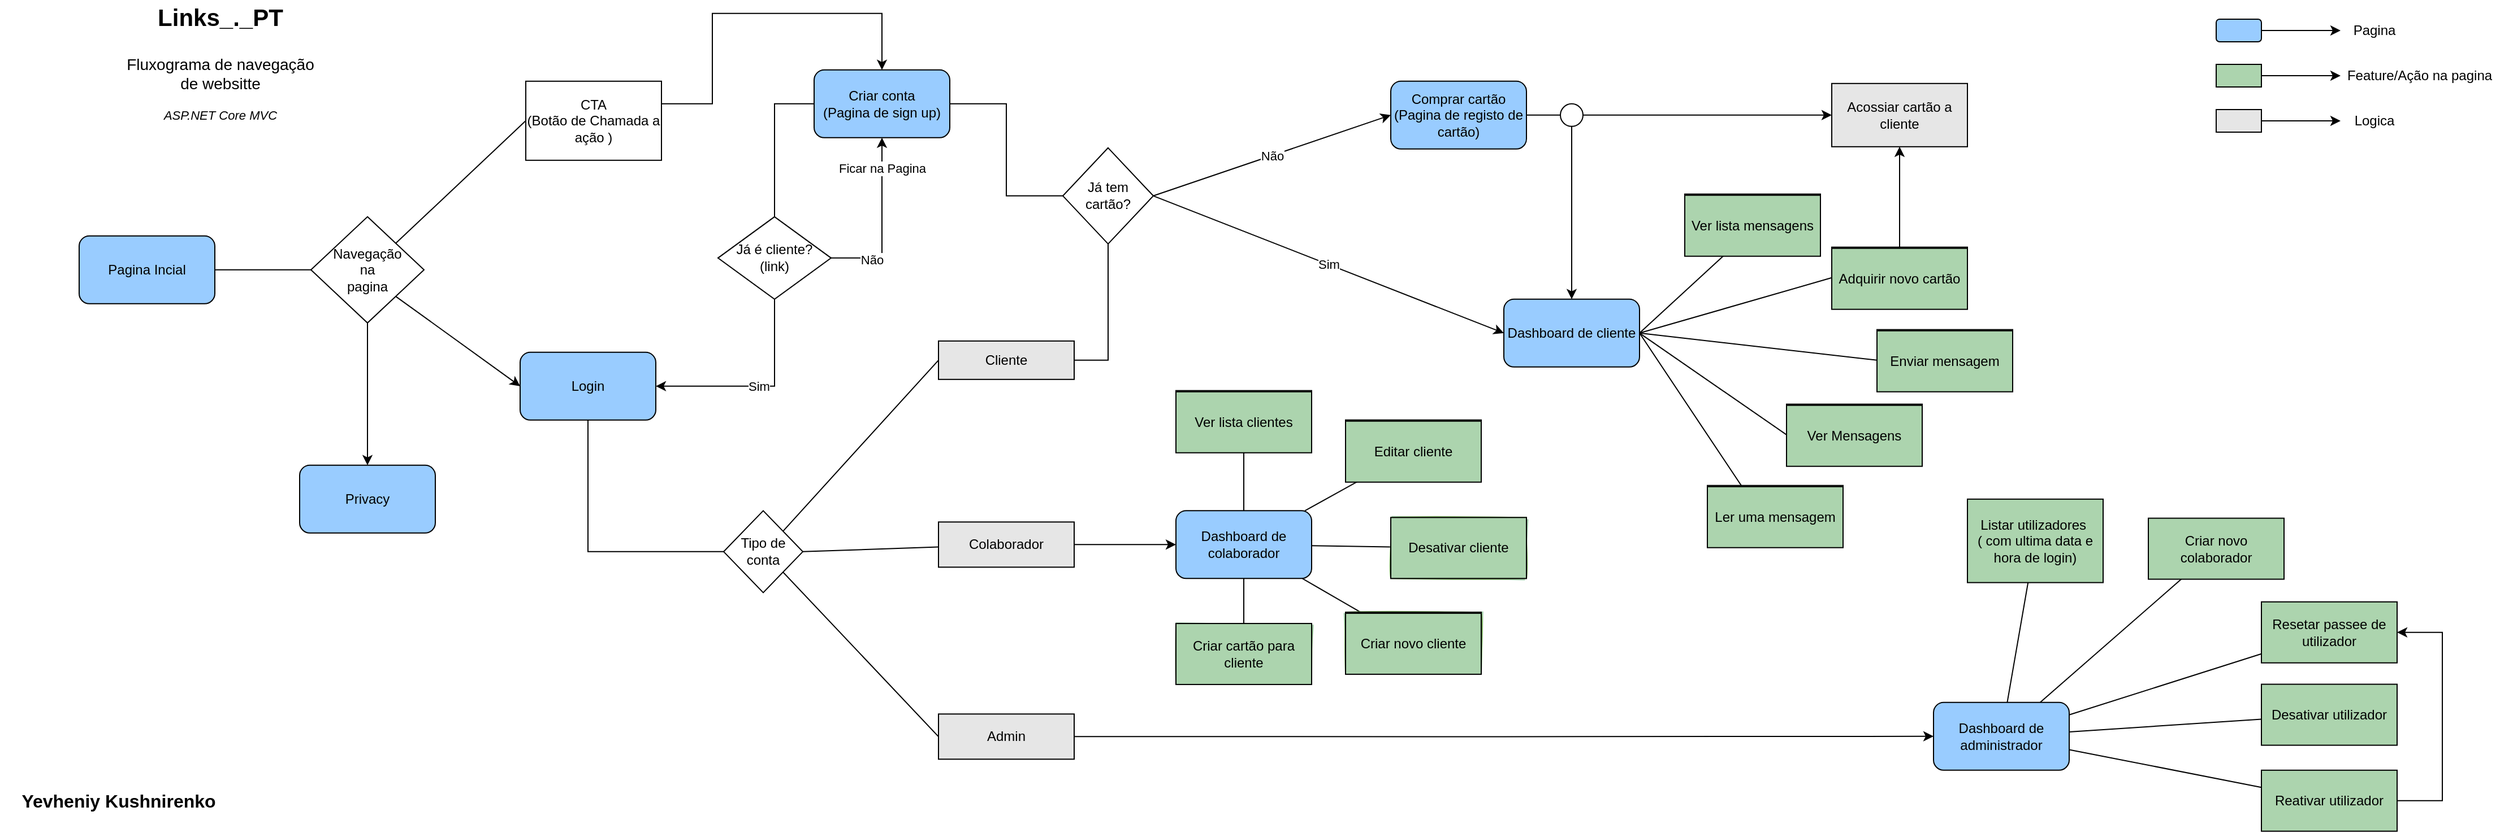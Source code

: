 <mxfile version="20.5.1" type="device"><diagram id="kgpKYQtTHZ0yAKxKKP6v" name="Page-1"><mxGraphModel dx="3555" dy="1880" grid="1" gridSize="10" guides="1" tooltips="1" connect="1" arrows="1" fold="1" page="1" pageScale="1" pageWidth="1169" pageHeight="827" math="0" shadow="0"><root><mxCell id="0"/><mxCell id="1" parent="0"/><mxCell id="n78qQsnIQQf0HVk8r8R1-7" style="edgeStyle=none;rounded=0;orthogonalLoop=1;jettySize=auto;html=1;exitX=1;exitY=0.5;exitDx=0;exitDy=0;endArrow=none;endFill=0;" edge="1" parent="1" source="n78qQsnIQQf0HVk8r8R1-1" target="n78qQsnIQQf0HVk8r8R1-2"><mxGeometry relative="1" as="geometry"/></mxCell><mxCell id="n78qQsnIQQf0HVk8r8R1-1" value="Pagina Incial" style="rounded=1;whiteSpace=wrap;html=1;fillColor=#99CCFF;" vertex="1" parent="1"><mxGeometry x="140" y="246.91" width="120" height="60" as="geometry"/></mxCell><mxCell id="n78qQsnIQQf0HVk8r8R1-5" style="rounded=0;orthogonalLoop=1;jettySize=auto;html=1;exitX=1;exitY=0;exitDx=0;exitDy=0;entryX=0;entryY=0.5;entryDx=0;entryDy=0;endArrow=none;endFill=0;" edge="1" parent="1" source="n78qQsnIQQf0HVk8r8R1-2" target="n78qQsnIQQf0HVk8r8R1-3"><mxGeometry relative="1" as="geometry"/></mxCell><mxCell id="n78qQsnIQQf0HVk8r8R1-6" style="edgeStyle=none;rounded=0;orthogonalLoop=1;jettySize=auto;html=1;exitX=1;exitY=1;exitDx=0;exitDy=0;entryX=0;entryY=0.5;entryDx=0;entryDy=0;" edge="1" parent="1" source="n78qQsnIQQf0HVk8r8R1-2" target="n78qQsnIQQf0HVk8r8R1-4"><mxGeometry relative="1" as="geometry"/></mxCell><mxCell id="n78qQsnIQQf0HVk8r8R1-16" style="edgeStyle=none;rounded=0;orthogonalLoop=1;jettySize=auto;html=1;exitX=0.5;exitY=1;exitDx=0;exitDy=0;endArrow=classic;endFill=1;" edge="1" parent="1" source="n78qQsnIQQf0HVk8r8R1-2" target="n78qQsnIQQf0HVk8r8R1-15"><mxGeometry relative="1" as="geometry"/></mxCell><mxCell id="n78qQsnIQQf0HVk8r8R1-2" value="Navegação&lt;br&gt;na&lt;br&gt;pagina" style="rhombus;whiteSpace=wrap;html=1;" vertex="1" parent="1"><mxGeometry x="345" y="229.91" width="100" height="94" as="geometry"/></mxCell><mxCell id="n78qQsnIQQf0HVk8r8R1-12" style="edgeStyle=orthogonalEdgeStyle;rounded=0;orthogonalLoop=1;jettySize=auto;html=1;exitX=1;exitY=0.5;exitDx=0;exitDy=0;entryX=0.5;entryY=0;entryDx=0;entryDy=0;endArrow=classic;endFill=1;" edge="1" parent="1" source="n78qQsnIQQf0HVk8r8R1-3" target="n78qQsnIQQf0HVk8r8R1-11"><mxGeometry relative="1" as="geometry"><Array as="points"><mxPoint x="700" y="129.91"/><mxPoint x="700" y="49.91"/><mxPoint x="850" y="49.91"/></Array></mxGeometry></mxCell><mxCell id="n78qQsnIQQf0HVk8r8R1-3" value="CTA&lt;br&gt;(Botão de Chamada a ação )" style="rounded=0;whiteSpace=wrap;html=1;" vertex="1" parent="1"><mxGeometry x="535" y="109.91" width="120" height="70" as="geometry"/></mxCell><mxCell id="n78qQsnIQQf0HVk8r8R1-20" style="edgeStyle=orthogonalEdgeStyle;rounded=0;orthogonalLoop=1;jettySize=auto;html=1;exitX=0.5;exitY=1;exitDx=0;exitDy=0;entryX=0;entryY=0.5;entryDx=0;entryDy=0;endArrow=none;endFill=0;" edge="1" parent="1" source="n78qQsnIQQf0HVk8r8R1-4" target="n78qQsnIQQf0HVk8r8R1-19"><mxGeometry relative="1" as="geometry"/></mxCell><mxCell id="n78qQsnIQQf0HVk8r8R1-4" value="Login" style="rounded=1;whiteSpace=wrap;html=1;fillColor=#99CCFF;" vertex="1" parent="1"><mxGeometry x="530" y="349.91" width="120" height="60" as="geometry"/></mxCell><mxCell id="n78qQsnIQQf0HVk8r8R1-18" value="Sim" style="edgeStyle=orthogonalEdgeStyle;rounded=0;orthogonalLoop=1;jettySize=auto;html=1;exitX=0.5;exitY=1;exitDx=0;exitDy=0;entryX=1;entryY=0.5;entryDx=0;entryDy=0;endArrow=classic;endFill=1;" edge="1" parent="1" source="n78qQsnIQQf0HVk8r8R1-9" target="n78qQsnIQQf0HVk8r8R1-4"><mxGeometry relative="1" as="geometry"/></mxCell><mxCell id="n78qQsnIQQf0HVk8r8R1-43" style="edgeStyle=orthogonalEdgeStyle;rounded=0;orthogonalLoop=1;jettySize=auto;html=1;exitX=1;exitY=0.5;exitDx=0;exitDy=0;entryX=0.5;entryY=1;entryDx=0;entryDy=0;endArrow=classic;endFill=1;" edge="1" parent="1" source="n78qQsnIQQf0HVk8r8R1-9" target="n78qQsnIQQf0HVk8r8R1-11"><mxGeometry relative="1" as="geometry"/></mxCell><mxCell id="n78qQsnIQQf0HVk8r8R1-44" value="Não" style="edgeLabel;html=1;align=center;verticalAlign=middle;resizable=0;points=[];" vertex="1" connectable="0" parent="n78qQsnIQQf0HVk8r8R1-43"><mxGeometry x="-0.523" y="-1" relative="1" as="geometry"><mxPoint as="offset"/></mxGeometry></mxCell><mxCell id="n78qQsnIQQf0HVk8r8R1-45" value="Ficar na Pagina" style="edgeLabel;html=1;align=center;verticalAlign=middle;resizable=0;points=[];" vertex="1" connectable="0" parent="n78qQsnIQQf0HVk8r8R1-43"><mxGeometry x="0.649" relative="1" as="geometry"><mxPoint as="offset"/></mxGeometry></mxCell><mxCell id="n78qQsnIQQf0HVk8r8R1-9" value="Já é cliente?&lt;br&gt;(link)" style="rhombus;whiteSpace=wrap;html=1;" vertex="1" parent="1"><mxGeometry x="705" y="229.91" width="100" height="73" as="geometry"/></mxCell><mxCell id="n78qQsnIQQf0HVk8r8R1-42" style="rounded=0;orthogonalLoop=1;jettySize=auto;html=1;exitX=0;exitY=0.5;exitDx=0;exitDy=0;entryX=0.5;entryY=0;entryDx=0;entryDy=0;endArrow=none;endFill=0;edgeStyle=orthogonalEdgeStyle;" edge="1" parent="1" source="n78qQsnIQQf0HVk8r8R1-11" target="n78qQsnIQQf0HVk8r8R1-9"><mxGeometry relative="1" as="geometry"><Array as="points"><mxPoint x="755" y="129.91"/></Array></mxGeometry></mxCell><mxCell id="n78qQsnIQQf0HVk8r8R1-11" value="Criar conta&lt;br&gt;(Pagina de sign up)" style="rounded=1;whiteSpace=wrap;html=1;fillColor=#99CCFF;" vertex="1" parent="1"><mxGeometry x="790" y="99.91" width="120" height="60" as="geometry"/></mxCell><mxCell id="n78qQsnIQQf0HVk8r8R1-15" value="Privacy" style="rounded=1;whiteSpace=wrap;html=1;fillColor=#99CCFF;" vertex="1" parent="1"><mxGeometry x="335" y="449.91" width="120" height="60" as="geometry"/></mxCell><mxCell id="n78qQsnIQQf0HVk8r8R1-25" style="rounded=0;orthogonalLoop=1;jettySize=auto;html=1;exitX=1;exitY=0;exitDx=0;exitDy=0;entryX=0;entryY=0.5;entryDx=0;entryDy=0;endArrow=none;endFill=0;" edge="1" parent="1" source="n78qQsnIQQf0HVk8r8R1-19" target="n78qQsnIQQf0HVk8r8R1-21"><mxGeometry relative="1" as="geometry"/></mxCell><mxCell id="n78qQsnIQQf0HVk8r8R1-26" style="edgeStyle=none;rounded=0;orthogonalLoop=1;jettySize=auto;html=1;exitX=1;exitY=0.5;exitDx=0;exitDy=0;endArrow=none;endFill=0;" edge="1" parent="1" source="n78qQsnIQQf0HVk8r8R1-19" target="n78qQsnIQQf0HVk8r8R1-22"><mxGeometry relative="1" as="geometry"/></mxCell><mxCell id="n78qQsnIQQf0HVk8r8R1-27" style="edgeStyle=none;rounded=0;orthogonalLoop=1;jettySize=auto;html=1;exitX=1;exitY=1;exitDx=0;exitDy=0;entryX=0;entryY=0.5;entryDx=0;entryDy=0;endArrow=none;endFill=0;" edge="1" parent="1" source="n78qQsnIQQf0HVk8r8R1-19" target="n78qQsnIQQf0HVk8r8R1-23"><mxGeometry relative="1" as="geometry"/></mxCell><mxCell id="n78qQsnIQQf0HVk8r8R1-19" value="Tipo de conta" style="rhombus;whiteSpace=wrap;html=1;" vertex="1" parent="1"><mxGeometry x="710" y="490.16" width="70" height="72.5" as="geometry"/></mxCell><mxCell id="n78qQsnIQQf0HVk8r8R1-21" value="Cliente" style="rounded=0;whiteSpace=wrap;html=1;fillColor=#E6E6E6;" vertex="1" parent="1"><mxGeometry x="900" y="339.91" width="120" height="34" as="geometry"/></mxCell><mxCell id="n78qQsnIQQf0HVk8r8R1-65" style="edgeStyle=none;rounded=0;orthogonalLoop=1;jettySize=auto;html=1;exitX=1;exitY=0.5;exitDx=0;exitDy=0;entryX=0;entryY=0.5;entryDx=0;entryDy=0;endArrow=classic;endFill=1;" edge="1" parent="1" source="n78qQsnIQQf0HVk8r8R1-22" target="n78qQsnIQQf0HVk8r8R1-64"><mxGeometry relative="1" as="geometry"/></mxCell><mxCell id="n78qQsnIQQf0HVk8r8R1-22" value="Colaborador" style="rounded=0;whiteSpace=wrap;html=1;fillColor=#E6E6E6;" vertex="1" parent="1"><mxGeometry x="900" y="500.16" width="120" height="40" as="geometry"/></mxCell><mxCell id="n78qQsnIQQf0HVk8r8R1-67" style="edgeStyle=orthogonalEdgeStyle;rounded=0;orthogonalLoop=1;jettySize=auto;html=1;exitX=1;exitY=0.5;exitDx=0;exitDy=0;entryX=0;entryY=0.5;entryDx=0;entryDy=0;endArrow=classic;endFill=1;" edge="1" parent="1" source="n78qQsnIQQf0HVk8r8R1-23" target="n78qQsnIQQf0HVk8r8R1-66"><mxGeometry relative="1" as="geometry"/></mxCell><mxCell id="n78qQsnIQQf0HVk8r8R1-23" value="Admin" style="rounded=0;whiteSpace=wrap;html=1;fillColor=#E6E6E6;" vertex="1" parent="1"><mxGeometry x="900" y="670.16" width="120" height="40" as="geometry"/></mxCell><mxCell id="n78qQsnIQQf0HVk8r8R1-30" style="edgeStyle=orthogonalEdgeStyle;rounded=0;orthogonalLoop=1;jettySize=auto;html=1;entryX=1;entryY=0.5;entryDx=0;entryDy=0;endArrow=none;endFill=0;" edge="1" parent="1" source="n78qQsnIQQf0HVk8r8R1-29" target="n78qQsnIQQf0HVk8r8R1-11"><mxGeometry relative="1" as="geometry"/></mxCell><mxCell id="n78qQsnIQQf0HVk8r8R1-31" style="edgeStyle=orthogonalEdgeStyle;rounded=0;orthogonalLoop=1;jettySize=auto;html=1;exitX=0.5;exitY=1;exitDx=0;exitDy=0;entryX=1;entryY=0.5;entryDx=0;entryDy=0;endArrow=none;endFill=0;" edge="1" parent="1" source="n78qQsnIQQf0HVk8r8R1-29" target="n78qQsnIQQf0HVk8r8R1-21"><mxGeometry relative="1" as="geometry"/></mxCell><mxCell id="n78qQsnIQQf0HVk8r8R1-36" value="Não" style="edgeStyle=none;rounded=0;orthogonalLoop=1;jettySize=auto;html=1;exitX=1;exitY=0.5;exitDx=0;exitDy=0;entryX=0;entryY=0.5;entryDx=0;entryDy=0;endArrow=classic;endFill=1;" edge="1" parent="1" source="n78qQsnIQQf0HVk8r8R1-29" target="n78qQsnIQQf0HVk8r8R1-32"><mxGeometry relative="1" as="geometry"/></mxCell><mxCell id="n78qQsnIQQf0HVk8r8R1-37" value="Sim" style="edgeStyle=none;rounded=0;orthogonalLoop=1;jettySize=auto;html=1;exitX=1;exitY=0.5;exitDx=0;exitDy=0;entryX=0;entryY=0.5;entryDx=0;entryDy=0;endArrow=classic;endFill=1;" edge="1" parent="1" source="n78qQsnIQQf0HVk8r8R1-29" target="n78qQsnIQQf0HVk8r8R1-33"><mxGeometry relative="1" as="geometry"/></mxCell><mxCell id="n78qQsnIQQf0HVk8r8R1-29" value="Já tem cartão?" style="rhombus;whiteSpace=wrap;html=1;" vertex="1" parent="1"><mxGeometry x="1010" y="168.91" width="80" height="85" as="geometry"/></mxCell><mxCell id="n78qQsnIQQf0HVk8r8R1-47" style="edgeStyle=orthogonalEdgeStyle;rounded=0;orthogonalLoop=1;jettySize=auto;html=1;exitX=1;exitY=0.5;exitDx=0;exitDy=0;entryX=0;entryY=0.5;entryDx=0;entryDy=0;endArrow=classic;endFill=1;" edge="1" parent="1" source="n78qQsnIQQf0HVk8r8R1-61" target="n78qQsnIQQf0HVk8r8R1-46"><mxGeometry relative="1" as="geometry"/></mxCell><mxCell id="n78qQsnIQQf0HVk8r8R1-62" style="edgeStyle=none;rounded=0;orthogonalLoop=1;jettySize=auto;html=1;exitX=1;exitY=0.5;exitDx=0;exitDy=0;entryX=0;entryY=0.5;entryDx=0;entryDy=0;endArrow=none;endFill=0;" edge="1" parent="1" source="n78qQsnIQQf0HVk8r8R1-32" target="n78qQsnIQQf0HVk8r8R1-61"><mxGeometry relative="1" as="geometry"/></mxCell><mxCell id="n78qQsnIQQf0HVk8r8R1-32" value="Comprar cartão&lt;br&gt;(Pagina de registo de cartão)" style="rounded=1;whiteSpace=wrap;html=1;fillColor=#99CCFF;" vertex="1" parent="1"><mxGeometry x="1300" y="109.91" width="120" height="60" as="geometry"/></mxCell><mxCell id="n78qQsnIQQf0HVk8r8R1-53" style="rounded=0;orthogonalLoop=1;jettySize=auto;html=1;exitX=1;exitY=0.5;exitDx=0;exitDy=0;entryX=0.3;entryY=0.981;entryDx=0;entryDy=0;endArrow=none;endFill=0;entryPerimeter=0;" edge="1" parent="1" source="n78qQsnIQQf0HVk8r8R1-33" target="n78qQsnIQQf0HVk8r8R1-48"><mxGeometry relative="1" as="geometry"/></mxCell><mxCell id="n78qQsnIQQf0HVk8r8R1-54" style="edgeStyle=none;rounded=0;orthogonalLoop=1;jettySize=auto;html=1;exitX=1;exitY=0.5;exitDx=0;exitDy=0;entryX=0;entryY=0.5;entryDx=0;entryDy=0;endArrow=none;endFill=0;" edge="1" parent="1" source="n78qQsnIQQf0HVk8r8R1-33" target="n78qQsnIQQf0HVk8r8R1-49"><mxGeometry relative="1" as="geometry"/></mxCell><mxCell id="n78qQsnIQQf0HVk8r8R1-55" style="edgeStyle=none;rounded=0;orthogonalLoop=1;jettySize=auto;html=1;exitX=1;exitY=0.5;exitDx=0;exitDy=0;entryX=0;entryY=0.5;entryDx=0;entryDy=0;endArrow=none;endFill=0;" edge="1" parent="1" source="n78qQsnIQQf0HVk8r8R1-33" target="n78qQsnIQQf0HVk8r8R1-51"><mxGeometry relative="1" as="geometry"/></mxCell><mxCell id="n78qQsnIQQf0HVk8r8R1-56" style="edgeStyle=none;rounded=0;orthogonalLoop=1;jettySize=auto;html=1;exitX=1;exitY=0.5;exitDx=0;exitDy=0;entryX=0;entryY=0.5;entryDx=0;entryDy=0;endArrow=none;endFill=0;" edge="1" parent="1" source="n78qQsnIQQf0HVk8r8R1-33" target="n78qQsnIQQf0HVk8r8R1-52"><mxGeometry relative="1" as="geometry"/></mxCell><mxCell id="n78qQsnIQQf0HVk8r8R1-57" style="edgeStyle=none;rounded=0;orthogonalLoop=1;jettySize=auto;html=1;exitX=1;exitY=0.5;exitDx=0;exitDy=0;entryX=0.25;entryY=0;entryDx=0;entryDy=0;endArrow=none;endFill=0;" edge="1" parent="1" source="n78qQsnIQQf0HVk8r8R1-33" target="n78qQsnIQQf0HVk8r8R1-50"><mxGeometry relative="1" as="geometry"/></mxCell><mxCell id="n78qQsnIQQf0HVk8r8R1-33" value="Dashboard de cliente" style="rounded=1;whiteSpace=wrap;html=1;fillColor=#99CCFF;" vertex="1" parent="1"><mxGeometry x="1400" y="302.91" width="120" height="60" as="geometry"/></mxCell><mxCell id="n78qQsnIQQf0HVk8r8R1-46" value="Acossiar cartão a cliente" style="rounded=0;whiteSpace=wrap;html=1;fillColor=#E6E6E6;" vertex="1" parent="1"><mxGeometry x="1690" y="111.91" width="120" height="56" as="geometry"/></mxCell><mxCell id="n78qQsnIQQf0HVk8r8R1-48" value="Ver lista mensagens" style="rounded=0;whiteSpace=wrap;html=1;fillColor=#A7D1B1;" vertex="1" parent="1"><mxGeometry x="1560" y="209.91" width="120" height="54" as="geometry"/></mxCell><mxCell id="n78qQsnIQQf0HVk8r8R1-49" value="Enviar mensagem" style="rounded=0;whiteSpace=wrap;html=1;fillColor=#A7D1B1;" vertex="1" parent="1"><mxGeometry x="1730" y="329.91" width="120" height="54" as="geometry"/></mxCell><mxCell id="n78qQsnIQQf0HVk8r8R1-50" value="Ler uma mensagem" style="rounded=0;whiteSpace=wrap;html=1;fillColor=#A7D1B1;" vertex="1" parent="1"><mxGeometry x="1580" y="467.91" width="120" height="54" as="geometry"/></mxCell><mxCell id="n78qQsnIQQf0HVk8r8R1-58" style="edgeStyle=none;rounded=0;orthogonalLoop=1;jettySize=auto;html=1;exitX=0.5;exitY=0;exitDx=0;exitDy=0;entryX=0.5;entryY=1;entryDx=0;entryDy=0;endArrow=classic;endFill=1;" edge="1" parent="1" source="n78qQsnIQQf0HVk8r8R1-51" target="n78qQsnIQQf0HVk8r8R1-46"><mxGeometry relative="1" as="geometry"/></mxCell><mxCell id="n78qQsnIQQf0HVk8r8R1-51" value="Adquirir novo cartão" style="rounded=0;whiteSpace=wrap;html=1;fillColor=#A7D1B1;" vertex="1" parent="1"><mxGeometry x="1690" y="256.91" width="120" height="54" as="geometry"/></mxCell><mxCell id="n78qQsnIQQf0HVk8r8R1-52" value="Ver Mensagens" style="rounded=0;whiteSpace=wrap;html=1;fillColor=#A7D1B1;" vertex="1" parent="1"><mxGeometry x="1650" y="395.91" width="120" height="54" as="geometry"/></mxCell><mxCell id="n78qQsnIQQf0HVk8r8R1-63" style="edgeStyle=none;rounded=0;orthogonalLoop=1;jettySize=auto;html=1;exitX=0.5;exitY=1;exitDx=0;exitDy=0;entryX=0.5;entryY=0;entryDx=0;entryDy=0;endArrow=classic;endFill=1;" edge="1" parent="1" source="n78qQsnIQQf0HVk8r8R1-61" target="n78qQsnIQQf0HVk8r8R1-33"><mxGeometry relative="1" as="geometry"/></mxCell><mxCell id="n78qQsnIQQf0HVk8r8R1-61" value="" style="ellipse;whiteSpace=wrap;html=1;aspect=fixed;rounded=0;" vertex="1" parent="1"><mxGeometry x="1450" y="129.91" width="20" height="20" as="geometry"/></mxCell><mxCell id="n78qQsnIQQf0HVk8r8R1-75" style="edgeStyle=none;rounded=0;orthogonalLoop=1;jettySize=auto;html=1;endArrow=none;endFill=0;" edge="1" parent="1" source="n78qQsnIQQf0HVk8r8R1-64" target="n78qQsnIQQf0HVk8r8R1-70"><mxGeometry relative="1" as="geometry"/></mxCell><mxCell id="n78qQsnIQQf0HVk8r8R1-64" value="Dashboard de colaborador" style="rounded=1;whiteSpace=wrap;html=1;fillColor=#99CCFF;" vertex="1" parent="1"><mxGeometry x="1110" y="490.16" width="120" height="60" as="geometry"/></mxCell><mxCell id="n78qQsnIQQf0HVk8r8R1-105" style="rounded=0;orthogonalLoop=1;jettySize=auto;html=1;endArrow=none;endFill=0;" edge="1" parent="1" source="n78qQsnIQQf0HVk8r8R1-66" target="n78qQsnIQQf0HVk8r8R1-100"><mxGeometry relative="1" as="geometry"/></mxCell><mxCell id="n78qQsnIQQf0HVk8r8R1-106" style="edgeStyle=none;rounded=0;orthogonalLoop=1;jettySize=auto;html=1;endArrow=none;endFill=0;" edge="1" parent="1" source="n78qQsnIQQf0HVk8r8R1-66" target="n78qQsnIQQf0HVk8r8R1-97"><mxGeometry relative="1" as="geometry"/></mxCell><mxCell id="n78qQsnIQQf0HVk8r8R1-107" style="edgeStyle=none;rounded=0;orthogonalLoop=1;jettySize=auto;html=1;endArrow=none;endFill=0;" edge="1" parent="1" source="n78qQsnIQQf0HVk8r8R1-66" target="n78qQsnIQQf0HVk8r8R1-98"><mxGeometry relative="1" as="geometry"/></mxCell><mxCell id="n78qQsnIQQf0HVk8r8R1-108" style="edgeStyle=none;rounded=0;orthogonalLoop=1;jettySize=auto;html=1;endArrow=none;endFill=0;" edge="1" parent="1" source="n78qQsnIQQf0HVk8r8R1-66" target="n78qQsnIQQf0HVk8r8R1-101"><mxGeometry relative="1" as="geometry"/></mxCell><mxCell id="n78qQsnIQQf0HVk8r8R1-109" style="edgeStyle=none;rounded=0;orthogonalLoop=1;jettySize=auto;html=1;endArrow=none;endFill=0;" edge="1" parent="1" source="n78qQsnIQQf0HVk8r8R1-66" target="n78qQsnIQQf0HVk8r8R1-102"><mxGeometry relative="1" as="geometry"/></mxCell><mxCell id="n78qQsnIQQf0HVk8r8R1-66" value="Dashboard de administrador" style="rounded=1;whiteSpace=wrap;html=1;fillColor=#99CCFF;" vertex="1" parent="1"><mxGeometry x="1780" y="659.91" width="120" height="60" as="geometry"/></mxCell><mxCell id="n78qQsnIQQf0HVk8r8R1-73" style="edgeStyle=none;rounded=0;orthogonalLoop=1;jettySize=auto;html=1;endArrow=none;endFill=0;" edge="1" parent="1" source="n78qQsnIQQf0HVk8r8R1-68" target="n78qQsnIQQf0HVk8r8R1-64"><mxGeometry relative="1" as="geometry"/></mxCell><mxCell id="n78qQsnIQQf0HVk8r8R1-68" value="Ver lista clientes" style="rounded=0;whiteSpace=wrap;html=1;fillColor=#A7D1B1;strokeColor=#000000;fillStyle=solid;gradientColor=none;sketch=0;" vertex="1" parent="1"><mxGeometry x="1110" y="383.91" width="120" height="54" as="geometry"/></mxCell><mxCell id="n78qQsnIQQf0HVk8r8R1-74" style="edgeStyle=none;rounded=0;orthogonalLoop=1;jettySize=auto;html=1;endArrow=none;endFill=0;" edge="1" parent="1" source="n78qQsnIQQf0HVk8r8R1-69" target="n78qQsnIQQf0HVk8r8R1-64"><mxGeometry relative="1" as="geometry"/></mxCell><mxCell id="n78qQsnIQQf0HVk8r8R1-69" value="Editar cliente" style="rounded=0;whiteSpace=wrap;html=1;fillColor=#A7D1B1;strokeColor=#000000;fillStyle=solid;gradientColor=none;sketch=0;" vertex="1" parent="1"><mxGeometry x="1260" y="409.91" width="120" height="54" as="geometry"/></mxCell><mxCell id="n78qQsnIQQf0HVk8r8R1-70" value="Desativar cliente" style="rounded=0;whiteSpace=wrap;html=1;fillColor=#A7D1B1;strokeColor=#82b366;fillStyle=solid;gradientColor=none;sketch=1;" vertex="1" parent="1"><mxGeometry x="1300" y="496.16" width="120" height="54" as="geometry"/></mxCell><mxCell id="n78qQsnIQQf0HVk8r8R1-76" style="edgeStyle=none;rounded=0;orthogonalLoop=1;jettySize=auto;html=1;endArrow=none;endFill=0;" edge="1" parent="1" source="n78qQsnIQQf0HVk8r8R1-71" target="n78qQsnIQQf0HVk8r8R1-64"><mxGeometry relative="1" as="geometry"/></mxCell><mxCell id="n78qQsnIQQf0HVk8r8R1-71" value="Criar novo cliente" style="rounded=0;whiteSpace=wrap;html=1;fillColor=#A7D1B1;strokeColor=#82b366;fillStyle=solid;gradientColor=none;sketch=1;" vertex="1" parent="1"><mxGeometry x="1260" y="580.02" width="120" height="54" as="geometry"/></mxCell><mxCell id="n78qQsnIQQf0HVk8r8R1-77" style="edgeStyle=none;rounded=0;orthogonalLoop=1;jettySize=auto;html=1;endArrow=none;endFill=0;" edge="1" parent="1" source="n78qQsnIQQf0HVk8r8R1-72" target="n78qQsnIQQf0HVk8r8R1-64"><mxGeometry relative="1" as="geometry"/></mxCell><mxCell id="n78qQsnIQQf0HVk8r8R1-72" value="Criar cartão para cliente" style="rounded=0;whiteSpace=wrap;html=1;fillColor=#A7D1B1;strokeColor=#82b366;fillStyle=solid;gradientColor=none;sketch=1;" vertex="1" parent="1"><mxGeometry x="1110" y="590.02" width="120" height="54" as="geometry"/></mxCell><mxCell id="n78qQsnIQQf0HVk8r8R1-79" value="Criar cartão para cliente" style="rounded=0;whiteSpace=wrap;html=1;fillColor=#ACD4AE;strokeColor=#000000;fillStyle=solid;gradientColor=none;sketch=0;" vertex="1" parent="1"><mxGeometry x="1110" y="590.02" width="120" height="54" as="geometry"/></mxCell><mxCell id="n78qQsnIQQf0HVk8r8R1-80" value="Criar novo cliente" style="rounded=0;whiteSpace=wrap;html=1;fillColor=#A7D1B1;strokeColor=#000000;fillStyle=solid;gradientColor=none;sketch=0;" vertex="1" parent="1"><mxGeometry x="1260" y="580.02" width="120" height="54" as="geometry"/></mxCell><mxCell id="n78qQsnIQQf0HVk8r8R1-81" value="Desativar cliente" style="rounded=0;whiteSpace=wrap;html=1;fillColor=#ACD4AE;strokeColor=#000000;fillStyle=solid;gradientColor=none;sketch=0;" vertex="1" parent="1"><mxGeometry x="1300" y="496.16" width="120" height="54" as="geometry"/></mxCell><mxCell id="n78qQsnIQQf0HVk8r8R1-82" value="Ver lista mensagens" style="rounded=0;whiteSpace=wrap;html=1;fillColor=#A7D1B1;" vertex="1" parent="1"><mxGeometry x="1560" y="209.91" width="120" height="54" as="geometry"/></mxCell><mxCell id="n78qQsnIQQf0HVk8r8R1-83" value="Adquirir novo cartão" style="rounded=0;whiteSpace=wrap;html=1;fillColor=#A7D1B1;" vertex="1" parent="1"><mxGeometry x="1690" y="256.91" width="120" height="54" as="geometry"/></mxCell><mxCell id="n78qQsnIQQf0HVk8r8R1-84" value="Enviar mensagem" style="rounded=0;whiteSpace=wrap;html=1;fillColor=#A7D1B1;" vertex="1" parent="1"><mxGeometry x="1730" y="329.91" width="120" height="54" as="geometry"/></mxCell><mxCell id="n78qQsnIQQf0HVk8r8R1-85" value="Ver Mensagens" style="rounded=0;whiteSpace=wrap;html=1;fillColor=#A7D1B1;" vertex="1" parent="1"><mxGeometry x="1650" y="395.91" width="120" height="54" as="geometry"/></mxCell><mxCell id="n78qQsnIQQf0HVk8r8R1-86" value="Ler uma mensagem" style="rounded=0;whiteSpace=wrap;html=1;fillColor=#A7D1B1;" vertex="1" parent="1"><mxGeometry x="1580" y="467.91" width="120" height="54" as="geometry"/></mxCell><mxCell id="n78qQsnIQQf0HVk8r8R1-87" value="Editar cliente" style="rounded=0;whiteSpace=wrap;html=1;fillColor=#A7D1B1;strokeColor=#000000;fillStyle=solid;gradientColor=none;sketch=0;" vertex="1" parent="1"><mxGeometry x="1260" y="409.91" width="120" height="54" as="geometry"/></mxCell><mxCell id="n78qQsnIQQf0HVk8r8R1-88" value="Ver lista clientes" style="rounded=0;whiteSpace=wrap;html=1;fillColor=#A7D1B1;strokeColor=#000000;fillStyle=solid;gradientColor=none;sketch=0;" vertex="1" parent="1"><mxGeometry x="1110" y="383.91" width="120" height="54" as="geometry"/></mxCell><mxCell id="n78qQsnIQQf0HVk8r8R1-89" value="Ver lista mensagens" style="rounded=0;whiteSpace=wrap;html=1;fillColor=#ACD4AE;" vertex="1" parent="1"><mxGeometry x="1560" y="210.86" width="120" height="54" as="geometry"/></mxCell><mxCell id="n78qQsnIQQf0HVk8r8R1-90" value="Adquirir novo cartão" style="rounded=0;whiteSpace=wrap;html=1;fillColor=#ACD4AE;" vertex="1" parent="1"><mxGeometry x="1690" y="257.86" width="120" height="54" as="geometry"/></mxCell><mxCell id="n78qQsnIQQf0HVk8r8R1-91" value="Enviar mensagem" style="rounded=0;whiteSpace=wrap;html=1;fillColor=#ACD4AE;" vertex="1" parent="1"><mxGeometry x="1730" y="330.86" width="120" height="54" as="geometry"/></mxCell><mxCell id="n78qQsnIQQf0HVk8r8R1-92" value="Ver Mensagens" style="rounded=0;whiteSpace=wrap;html=1;fillColor=#ACD4AE;" vertex="1" parent="1"><mxGeometry x="1650" y="396.86" width="120" height="54" as="geometry"/></mxCell><mxCell id="n78qQsnIQQf0HVk8r8R1-93" value="Ler uma mensagem" style="rounded=0;whiteSpace=wrap;html=1;fillColor=#ACD4AE;" vertex="1" parent="1"><mxGeometry x="1580" y="468.86" width="120" height="54" as="geometry"/></mxCell><mxCell id="n78qQsnIQQf0HVk8r8R1-94" value="Editar cliente" style="rounded=0;whiteSpace=wrap;html=1;fillColor=#ACD4AE;strokeColor=#000000;fillStyle=solid;gradientColor=none;sketch=0;" vertex="1" parent="1"><mxGeometry x="1260" y="410.86" width="120" height="54" as="geometry"/></mxCell><mxCell id="n78qQsnIQQf0HVk8r8R1-95" value="Ver lista clientes" style="rounded=0;whiteSpace=wrap;html=1;fillColor=#ACD4AE;strokeColor=#000000;fillStyle=solid;gradientColor=none;sketch=0;" vertex="1" parent="1"><mxGeometry x="1110" y="384.86" width="120" height="54" as="geometry"/></mxCell><mxCell id="n78qQsnIQQf0HVk8r8R1-96" value="Criar novo cliente" style="rounded=0;whiteSpace=wrap;html=1;fillColor=#ACD4AE;strokeColor=#000000;fillStyle=solid;gradientColor=none;sketch=0;" vertex="1" parent="1"><mxGeometry x="1260" y="580.97" width="120" height="54" as="geometry"/></mxCell><mxCell id="n78qQsnIQQf0HVk8r8R1-97" value="Criar novo colaborador" style="rounded=0;whiteSpace=wrap;html=1;fillColor=#ACD4AE;strokeColor=#000000;fillStyle=solid;gradientColor=none;sketch=0;" vertex="1" parent="1"><mxGeometry x="1970" y="496.8" width="120" height="54" as="geometry"/></mxCell><mxCell id="n78qQsnIQQf0HVk8r8R1-98" value="Resetar passee de utilizador" style="rounded=0;whiteSpace=wrap;html=1;fillColor=#ACD4AE;strokeColor=#000000;fillStyle=solid;gradientColor=none;sketch=0;" vertex="1" parent="1"><mxGeometry x="2070" y="570.86" width="120" height="54" as="geometry"/></mxCell><mxCell id="n78qQsnIQQf0HVk8r8R1-100" value="Listar utilizadores&amp;nbsp; &lt;br&gt;( com ultima data e hora de login)" style="rounded=0;whiteSpace=wrap;html=1;fillColor=#ACD4AE;strokeColor=#000000;fillStyle=solid;gradientColor=none;sketch=0;" vertex="1" parent="1"><mxGeometry x="1810" y="479.91" width="120" height="73.89" as="geometry"/></mxCell><mxCell id="n78qQsnIQQf0HVk8r8R1-101" value="Desativar utilizador" style="rounded=0;whiteSpace=wrap;html=1;fillColor=#ACD4AE;strokeColor=#000000;fillStyle=solid;gradientColor=none;sketch=0;" vertex="1" parent="1"><mxGeometry x="2070" y="643.8" width="120" height="54" as="geometry"/></mxCell><mxCell id="n78qQsnIQQf0HVk8r8R1-110" style="edgeStyle=orthogonalEdgeStyle;rounded=0;orthogonalLoop=1;jettySize=auto;html=1;exitX=1;exitY=0.5;exitDx=0;exitDy=0;entryX=1;entryY=0.5;entryDx=0;entryDy=0;endArrow=classic;endFill=1;" edge="1" parent="1" source="n78qQsnIQQf0HVk8r8R1-102" target="n78qQsnIQQf0HVk8r8R1-98"><mxGeometry relative="1" as="geometry"><Array as="points"><mxPoint x="2230" y="746.91"/><mxPoint x="2230" y="597.91"/></Array></mxGeometry></mxCell><mxCell id="n78qQsnIQQf0HVk8r8R1-102" value="Reativar utilizador" style="rounded=0;whiteSpace=wrap;html=1;fillColor=#ACD4AE;strokeColor=#000000;fillStyle=solid;gradientColor=none;sketch=0;" vertex="1" parent="1"><mxGeometry x="2070" y="719.91" width="120" height="54" as="geometry"/></mxCell><mxCell id="n78qQsnIQQf0HVk8r8R1-124" style="edgeStyle=orthogonalEdgeStyle;rounded=0;orthogonalLoop=1;jettySize=auto;html=1;exitX=1;exitY=0.5;exitDx=0;exitDy=0;entryX=0;entryY=0.5;entryDx=0;entryDy=0;endArrow=classic;endFill=1;" edge="1" parent="1" source="n78qQsnIQQf0HVk8r8R1-111" target="n78qQsnIQQf0HVk8r8R1-117"><mxGeometry relative="1" as="geometry"/></mxCell><mxCell id="n78qQsnIQQf0HVk8r8R1-111" value="" style="rounded=0;whiteSpace=wrap;html=1;fillColor=#ACD4AE;" vertex="1" parent="1"><mxGeometry x="2030" y="95" width="40" height="20" as="geometry"/></mxCell><mxCell id="n78qQsnIQQf0HVk8r8R1-125" style="edgeStyle=orthogonalEdgeStyle;rounded=0;orthogonalLoop=1;jettySize=auto;html=1;exitX=1;exitY=0.5;exitDx=0;exitDy=0;endArrow=classic;endFill=1;" edge="1" parent="1" source="n78qQsnIQQf0HVk8r8R1-112" target="n78qQsnIQQf0HVk8r8R1-120"><mxGeometry relative="1" as="geometry"/></mxCell><mxCell id="n78qQsnIQQf0HVk8r8R1-112" value="" style="rounded=0;whiteSpace=wrap;html=1;fillColor=#E6E6E6;" vertex="1" parent="1"><mxGeometry x="2030" y="135" width="40" height="20" as="geometry"/></mxCell><mxCell id="n78qQsnIQQf0HVk8r8R1-123" style="edgeStyle=orthogonalEdgeStyle;rounded=0;orthogonalLoop=1;jettySize=auto;html=1;exitX=1;exitY=0.5;exitDx=0;exitDy=0;entryX=0;entryY=0.5;entryDx=0;entryDy=0;endArrow=classic;endFill=1;" edge="1" parent="1" source="n78qQsnIQQf0HVk8r8R1-114" target="n78qQsnIQQf0HVk8r8R1-116"><mxGeometry relative="1" as="geometry"/></mxCell><mxCell id="n78qQsnIQQf0HVk8r8R1-114" value="" style="rounded=1;whiteSpace=wrap;html=1;fillColor=#99CCFF;" vertex="1" parent="1"><mxGeometry x="2030" y="55" width="40" height="20" as="geometry"/></mxCell><mxCell id="n78qQsnIQQf0HVk8r8R1-116" value="Pagina" style="text;html=1;strokeColor=none;fillColor=none;align=center;verticalAlign=middle;whiteSpace=wrap;rounded=0;sketch=0;fillStyle=solid;" vertex="1" parent="1"><mxGeometry x="2140" y="50" width="60" height="30" as="geometry"/></mxCell><mxCell id="n78qQsnIQQf0HVk8r8R1-117" value="Feature/Ação na pagina" style="text;html=1;strokeColor=none;fillColor=none;align=center;verticalAlign=middle;whiteSpace=wrap;rounded=0;sketch=0;fillStyle=solid;" vertex="1" parent="1"><mxGeometry x="2140" y="90" width="140" height="30" as="geometry"/></mxCell><mxCell id="n78qQsnIQQf0HVk8r8R1-120" value="Logica" style="text;html=1;strokeColor=none;fillColor=none;align=center;verticalAlign=middle;whiteSpace=wrap;rounded=0;sketch=0;fillStyle=solid;" vertex="1" parent="1"><mxGeometry x="2140" y="130" width="60" height="30" as="geometry"/></mxCell><mxCell id="n78qQsnIQQf0HVk8r8R1-126" value="&lt;font style=&quot;font-size: 14px;&quot;&gt;Fluxograma de navegação de websitte&lt;/font&gt;" style="text;html=1;strokeColor=none;fillColor=none;align=center;verticalAlign=middle;whiteSpace=wrap;rounded=0;sketch=0;fillStyle=solid;" vertex="1" parent="1"><mxGeometry x="180" y="88" width="170" height="30" as="geometry"/></mxCell><mxCell id="n78qQsnIQQf0HVk8r8R1-127" value="&lt;font style=&quot;font-size: 11px;&quot;&gt;&lt;i&gt;ASP.NET Core MVC&lt;/i&gt;&lt;/font&gt;" style="text;html=1;strokeColor=none;fillColor=none;align=center;verticalAlign=middle;whiteSpace=wrap;rounded=0;sketch=0;fillStyle=solid;" vertex="1" parent="1"><mxGeometry x="190" y="125" width="150" height="30" as="geometry"/></mxCell><mxCell id="n78qQsnIQQf0HVk8r8R1-128" value="Links_._PT" style="text;html=1;strokeColor=none;fillColor=none;align=center;verticalAlign=middle;whiteSpace=wrap;rounded=0;sketch=0;fillStyle=solid;fontStyle=1;fontSize=21;" vertex="1" parent="1"><mxGeometry x="180" y="38" width="170" height="30" as="geometry"/></mxCell><mxCell id="n78qQsnIQQf0HVk8r8R1-130" value="Yevheniy Kushnirenko " style="text;html=1;strokeColor=none;fillColor=none;align=center;verticalAlign=middle;whiteSpace=wrap;rounded=0;sketch=0;fillStyle=solid;fontSize=16;labelBorderColor=none;labelBackgroundColor=none;fontStyle=1" vertex="1" parent="1"><mxGeometry x="70" y="731.91" width="210" height="30" as="geometry"/></mxCell></root></mxGraphModel></diagram></mxfile>